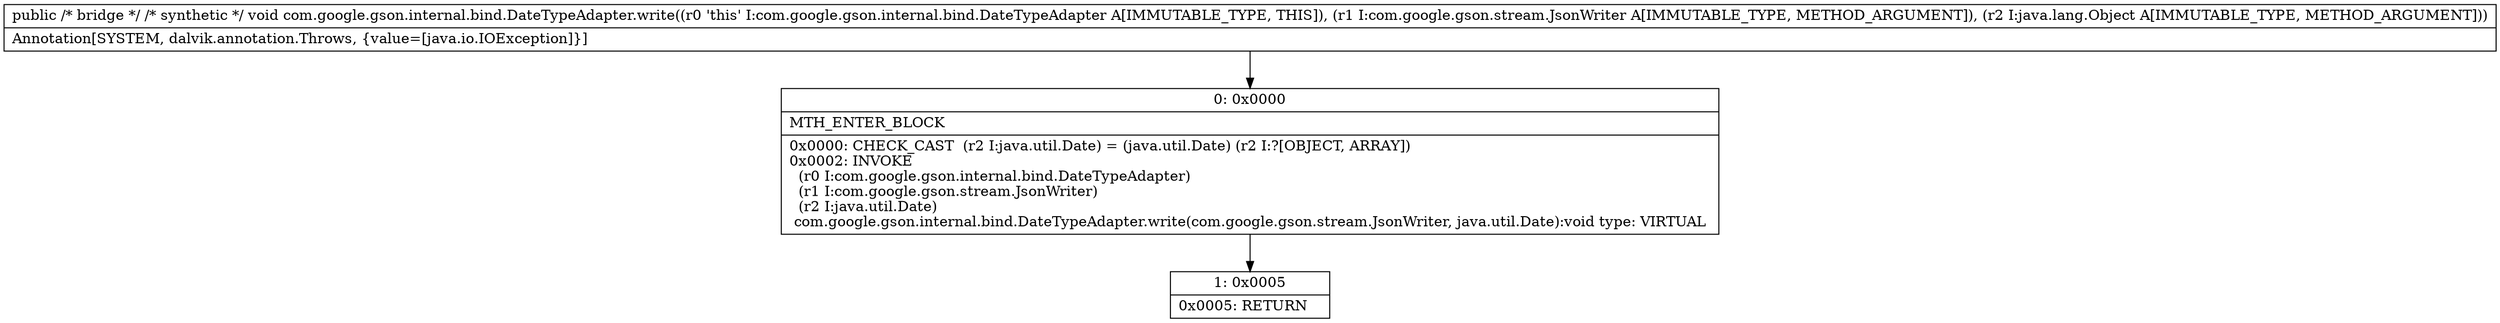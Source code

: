 digraph "CFG forcom.google.gson.internal.bind.DateTypeAdapter.write(Lcom\/google\/gson\/stream\/JsonWriter;Ljava\/lang\/Object;)V" {
Node_0 [shape=record,label="{0\:\ 0x0000|MTH_ENTER_BLOCK\l|0x0000: CHECK_CAST  (r2 I:java.util.Date) = (java.util.Date) (r2 I:?[OBJECT, ARRAY]) \l0x0002: INVOKE  \l  (r0 I:com.google.gson.internal.bind.DateTypeAdapter)\l  (r1 I:com.google.gson.stream.JsonWriter)\l  (r2 I:java.util.Date)\l com.google.gson.internal.bind.DateTypeAdapter.write(com.google.gson.stream.JsonWriter, java.util.Date):void type: VIRTUAL \l}"];
Node_1 [shape=record,label="{1\:\ 0x0005|0x0005: RETURN   \l}"];
MethodNode[shape=record,label="{public \/* bridge *\/ \/* synthetic *\/ void com.google.gson.internal.bind.DateTypeAdapter.write((r0 'this' I:com.google.gson.internal.bind.DateTypeAdapter A[IMMUTABLE_TYPE, THIS]), (r1 I:com.google.gson.stream.JsonWriter A[IMMUTABLE_TYPE, METHOD_ARGUMENT]), (r2 I:java.lang.Object A[IMMUTABLE_TYPE, METHOD_ARGUMENT]))  | Annotation[SYSTEM, dalvik.annotation.Throws, \{value=[java.io.IOException]\}]\l}"];
MethodNode -> Node_0;
Node_0 -> Node_1;
}

